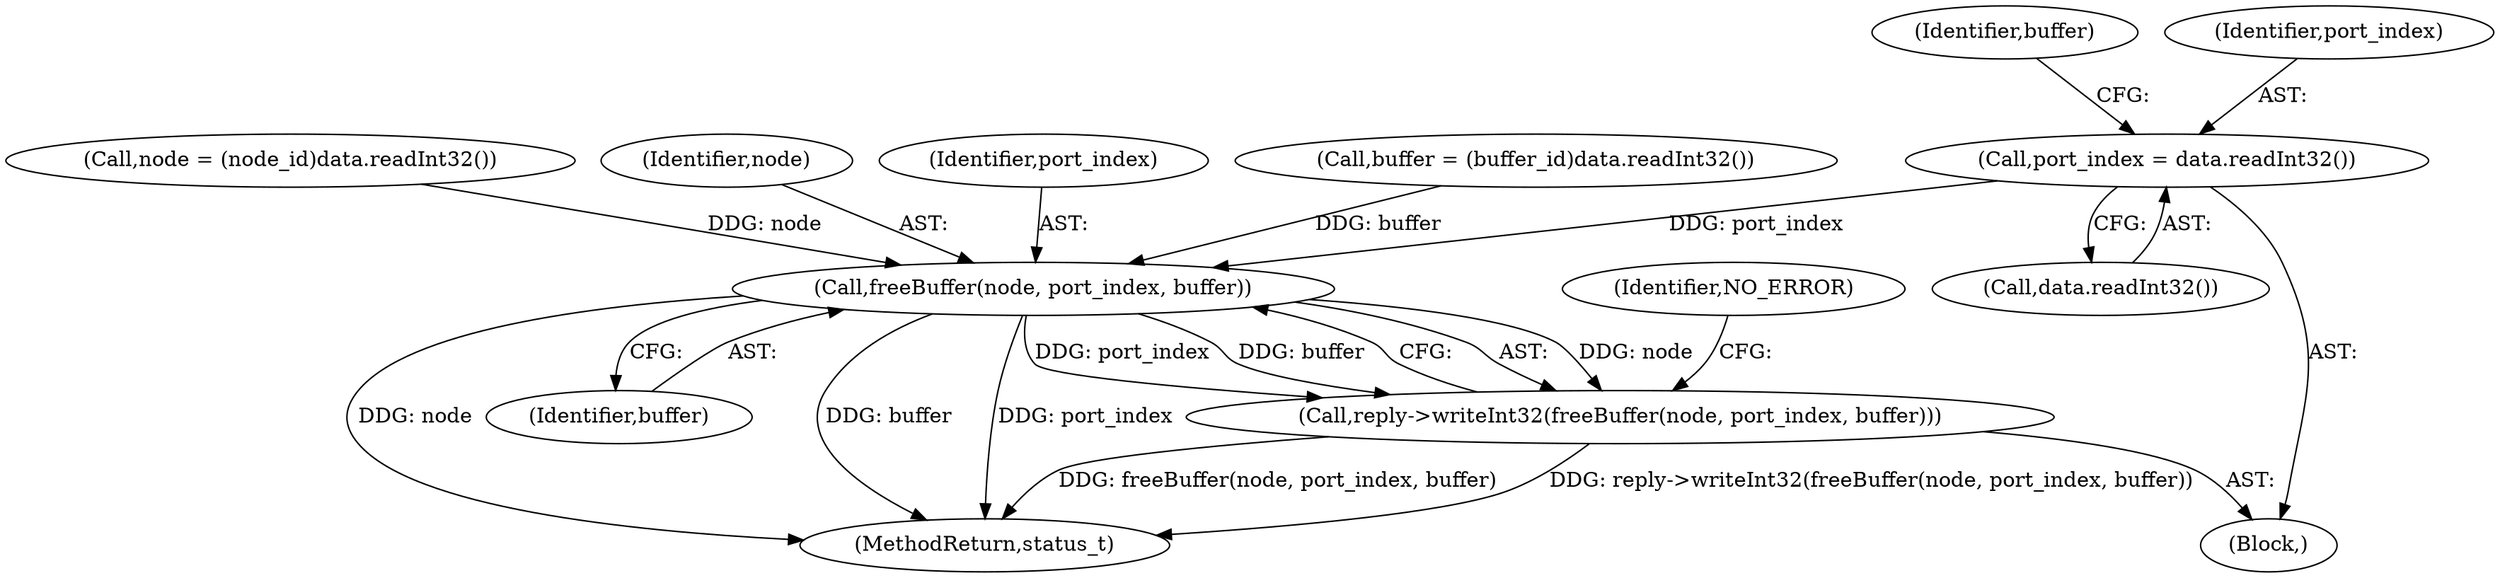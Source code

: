 digraph "0_Android_db829699d3293f254a7387894303451a91278986@API" {
"1001212" [label="(Call,port_index = data.readInt32())"];
"1001222" [label="(Call,freeBuffer(node, port_index, buffer))"];
"1001221" [label="(Call,reply->writeInt32(freeBuffer(node, port_index, buffer)))"];
"1001222" [label="(Call,freeBuffer(node, port_index, buffer))"];
"1001225" [label="(Identifier,buffer)"];
"1001223" [label="(Identifier,node)"];
"1001224" [label="(Identifier,port_index)"];
"1001212" [label="(Call,port_index = data.readInt32())"];
"1001353" [label="(MethodReturn,status_t)"];
"1001217" [label="(Identifier,buffer)"];
"1001214" [label="(Call,data.readInt32())"];
"1001216" [label="(Call,buffer = (buffer_id)data.readInt32())"];
"1001206" [label="(Call,node = (node_id)data.readInt32())"];
"1001227" [label="(Identifier,NO_ERROR)"];
"1001200" [label="(Block,)"];
"1001221" [label="(Call,reply->writeInt32(freeBuffer(node, port_index, buffer)))"];
"1001213" [label="(Identifier,port_index)"];
"1001212" -> "1001200"  [label="AST: "];
"1001212" -> "1001214"  [label="CFG: "];
"1001213" -> "1001212"  [label="AST: "];
"1001214" -> "1001212"  [label="AST: "];
"1001217" -> "1001212"  [label="CFG: "];
"1001212" -> "1001222"  [label="DDG: port_index"];
"1001222" -> "1001221"  [label="AST: "];
"1001222" -> "1001225"  [label="CFG: "];
"1001223" -> "1001222"  [label="AST: "];
"1001224" -> "1001222"  [label="AST: "];
"1001225" -> "1001222"  [label="AST: "];
"1001221" -> "1001222"  [label="CFG: "];
"1001222" -> "1001353"  [label="DDG: node"];
"1001222" -> "1001353"  [label="DDG: buffer"];
"1001222" -> "1001353"  [label="DDG: port_index"];
"1001222" -> "1001221"  [label="DDG: node"];
"1001222" -> "1001221"  [label="DDG: port_index"];
"1001222" -> "1001221"  [label="DDG: buffer"];
"1001206" -> "1001222"  [label="DDG: node"];
"1001216" -> "1001222"  [label="DDG: buffer"];
"1001221" -> "1001200"  [label="AST: "];
"1001227" -> "1001221"  [label="CFG: "];
"1001221" -> "1001353"  [label="DDG: reply->writeInt32(freeBuffer(node, port_index, buffer))"];
"1001221" -> "1001353"  [label="DDG: freeBuffer(node, port_index, buffer)"];
}
